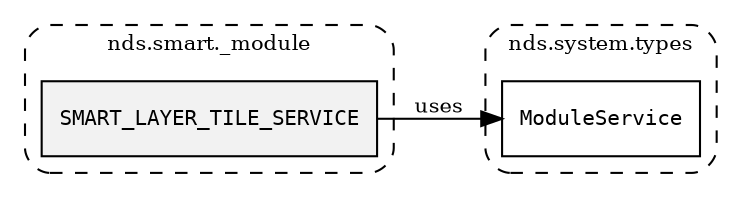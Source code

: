 /**
 * This dot file creates symbol collaboration diagram for SMART_LAYER_TILE_SERVICE.
 */
digraph ZSERIO
{
    node [shape=box, fontsize=10];
    rankdir="LR";
    fontsize=10;
    tooltip="SMART_LAYER_TILE_SERVICE collaboration diagram";

    subgraph "cluster_nds.smart._module"
    {
        style="dashed, rounded";
        label="nds.smart._module";
        tooltip="Package nds.smart._module";
        href="../../../content/packages/nds.smart._module.html#Package-nds-smart-_module";
        target="_parent";

        "SMART_LAYER_TILE_SERVICE" [style="filled", fillcolor="#0000000D", target="_parent", label=<<font face="monospace"><table align="center" border="0" cellspacing="0" cellpadding="0"><tr><td href="../../../content/packages/nds.smart._module.html#Constant-SMART_LAYER_TILE_SERVICE" title="Constant defined in nds.smart._module">SMART_LAYER_TILE_SERVICE</td></tr></table></font>>];
    }

    subgraph "cluster_nds.system.types"
    {
        style="dashed, rounded";
        label="nds.system.types";
        tooltip="Package nds.system.types";
        href="../../../content/packages/nds.system.types.html#Package-nds-system-types";
        target="_parent";

        "ModuleService" [target="_parent", label=<<font face="monospace"><table align="center" border="0" cellspacing="0" cellpadding="0"><tr><td href="../../../content/packages/nds.system.types.html#Subtype-ModuleService" title="Subtype defined in nds.system.types">ModuleService</td></tr></table></font>>];
    }

    "SMART_LAYER_TILE_SERVICE" -> "ModuleService" [label="uses", fontsize=10];
}
